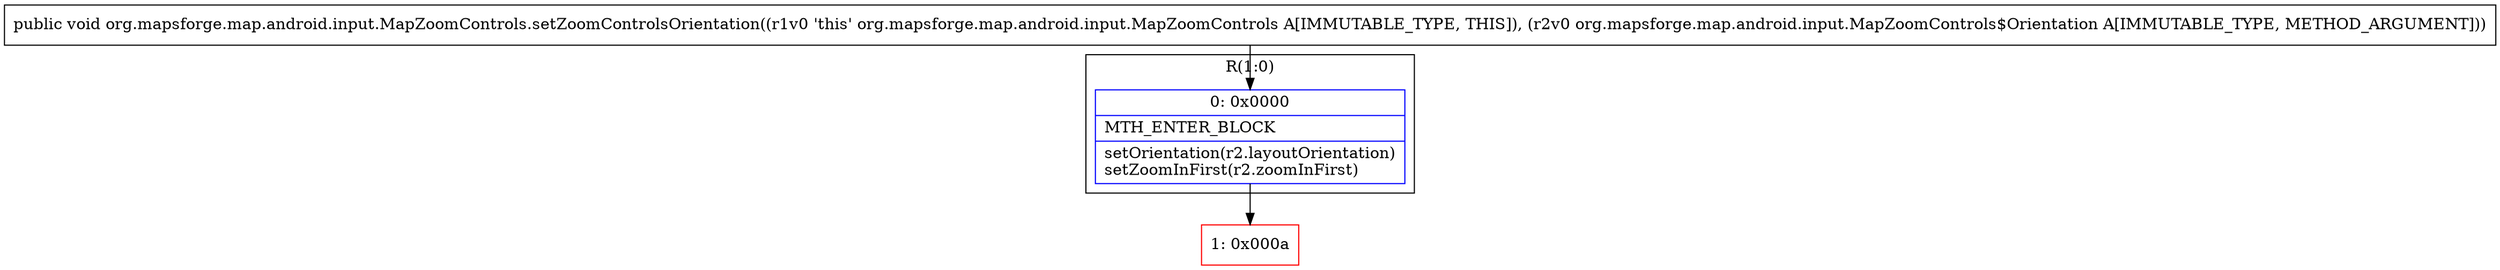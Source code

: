 digraph "CFG fororg.mapsforge.map.android.input.MapZoomControls.setZoomControlsOrientation(Lorg\/mapsforge\/map\/android\/input\/MapZoomControls$Orientation;)V" {
subgraph cluster_Region_2044153654 {
label = "R(1:0)";
node [shape=record,color=blue];
Node_0 [shape=record,label="{0\:\ 0x0000|MTH_ENTER_BLOCK\l|setOrientation(r2.layoutOrientation)\lsetZoomInFirst(r2.zoomInFirst)\l}"];
}
Node_1 [shape=record,color=red,label="{1\:\ 0x000a}"];
MethodNode[shape=record,label="{public void org.mapsforge.map.android.input.MapZoomControls.setZoomControlsOrientation((r1v0 'this' org.mapsforge.map.android.input.MapZoomControls A[IMMUTABLE_TYPE, THIS]), (r2v0 org.mapsforge.map.android.input.MapZoomControls$Orientation A[IMMUTABLE_TYPE, METHOD_ARGUMENT])) }"];
MethodNode -> Node_0;
Node_0 -> Node_1;
}

